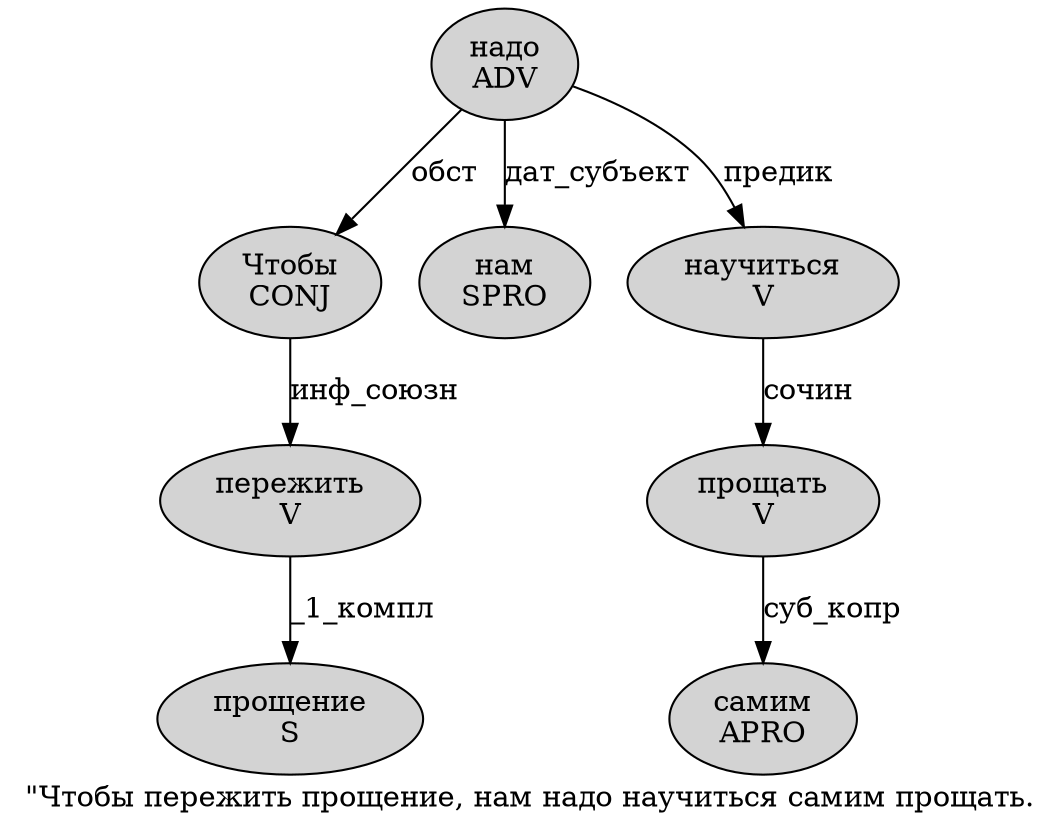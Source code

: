 digraph SENTENCE_1082 {
	graph [label="\"Чтобы пережить прощение, нам надо научиться самим прощать."]
	node [style=filled]
		1 [label="Чтобы
CONJ" color="" fillcolor=lightgray penwidth=1 shape=ellipse]
		2 [label="пережить
V" color="" fillcolor=lightgray penwidth=1 shape=ellipse]
		3 [label="прощение
S" color="" fillcolor=lightgray penwidth=1 shape=ellipse]
		5 [label="нам
SPRO" color="" fillcolor=lightgray penwidth=1 shape=ellipse]
		6 [label="надо
ADV" color="" fillcolor=lightgray penwidth=1 shape=ellipse]
		7 [label="научиться
V" color="" fillcolor=lightgray penwidth=1 shape=ellipse]
		8 [label="самим
APRO" color="" fillcolor=lightgray penwidth=1 shape=ellipse]
		9 [label="прощать
V" color="" fillcolor=lightgray penwidth=1 shape=ellipse]
			7 -> 9 [label="сочин"]
			1 -> 2 [label="инф_союзн"]
			9 -> 8 [label="суб_копр"]
			2 -> 3 [label="_1_компл"]
			6 -> 1 [label="обст"]
			6 -> 5 [label="дат_субъект"]
			6 -> 7 [label="предик"]
}